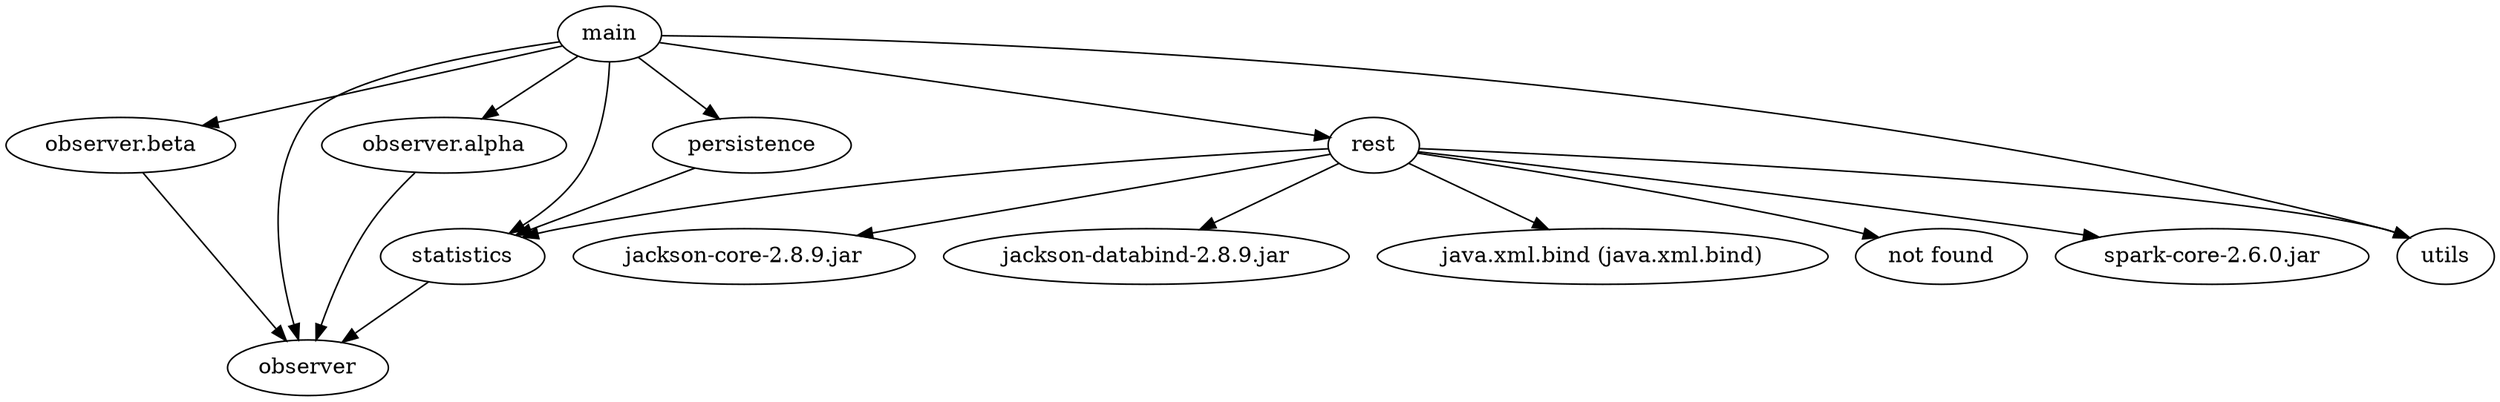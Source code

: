 digraph "summary" {
  "observer.alpha"                  -> "observer";
  "persistence"                     -> "statistics";
  "observer.beta"                   -> "observer";
  "rest"                            -> "jackson-core-2.8.9.jar";
  "rest"                            -> "jackson-databind-2.8.9.jar";
  "rest"                            -> "java.xml.bind (java.xml.bind)";
  "rest"                            -> "not found";
  "rest"                            -> "spark-core-2.6.0.jar";
  "rest"                            -> "statistics";
  "rest"                            -> "utils";
  "statistics"                      -> "observer";
  "main"                            -> "observer";
  "main"                            -> "observer.alpha";
  "main"                            -> "observer.beta";
  "main"                            -> "persistence";
  "main"                            -> "rest";
  "main"                            -> "statistics";
  "main"                            -> "utils";
}
